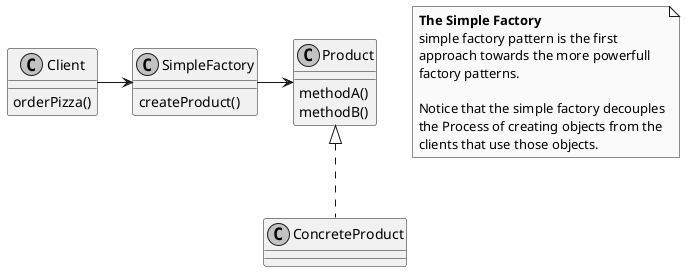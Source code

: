 @startuml
skinparam monochrome true

note as N1
    <b>The Simple Factory
    simple factory pattern is the first
    approach towards the more powerfull
    factory patterns.

    Notice that the simple factory decouples
    the Process of creating objects from the
    clients that use those objects.
end note

class Client {
    orderPizza()
}

class SimpleFactory {
    createProduct()
}

class Product {
    methodA()
    methodB()
}

Client -r-> SimpleFactory
SimpleFactory -r-> Product

class ConcreteProduct {
}

Product <|.. ConcreteProduct



@enduml